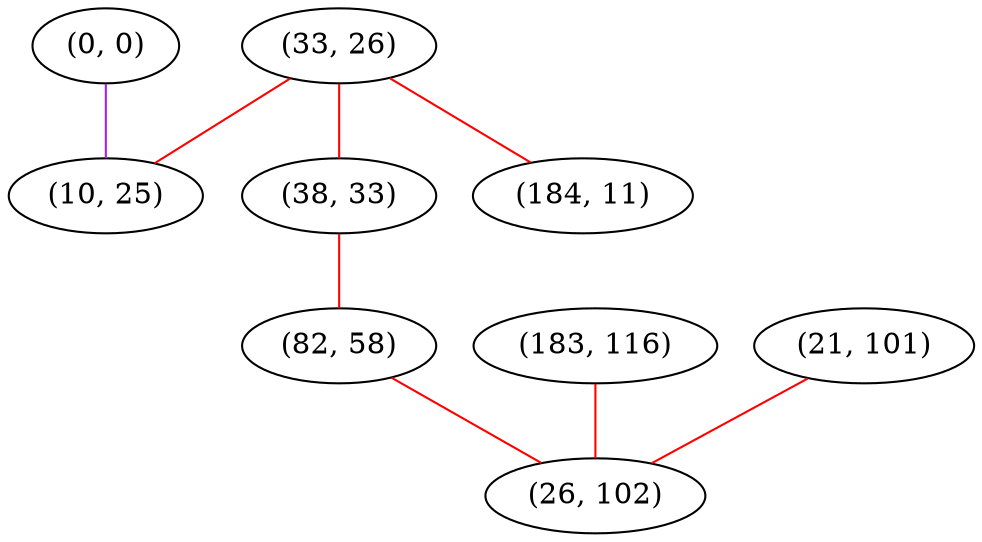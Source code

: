 graph "" {
"(0, 0)";
"(33, 26)";
"(38, 33)";
"(10, 25)";
"(82, 58)";
"(183, 116)";
"(21, 101)";
"(184, 11)";
"(26, 102)";
"(0, 0)" -- "(10, 25)"  [color=purple, key=0, weight=4];
"(33, 26)" -- "(38, 33)"  [color=red, key=0, weight=1];
"(33, 26)" -- "(184, 11)"  [color=red, key=0, weight=1];
"(33, 26)" -- "(10, 25)"  [color=red, key=0, weight=1];
"(38, 33)" -- "(82, 58)"  [color=red, key=0, weight=1];
"(82, 58)" -- "(26, 102)"  [color=red, key=0, weight=1];
"(183, 116)" -- "(26, 102)"  [color=red, key=0, weight=1];
"(21, 101)" -- "(26, 102)"  [color=red, key=0, weight=1];
}

